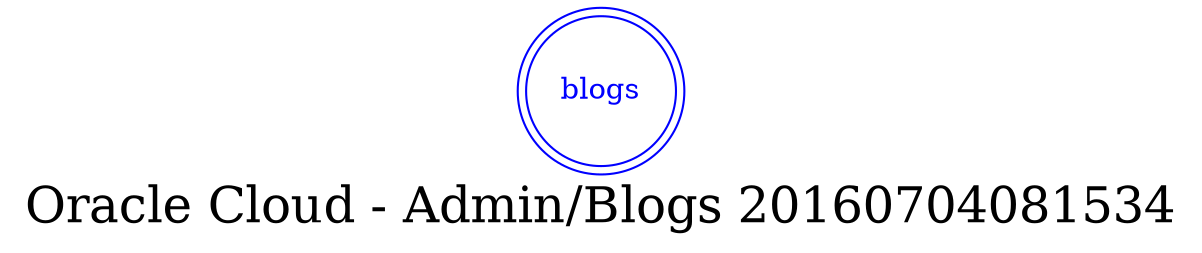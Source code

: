 digraph LexiconGraph {
graph[label="Oracle Cloud - Admin/Blogs 20160704081534", fontsize=24]
splines=true
"blogs" [color=blue, fontcolor=blue, shape=doublecircle]
}

